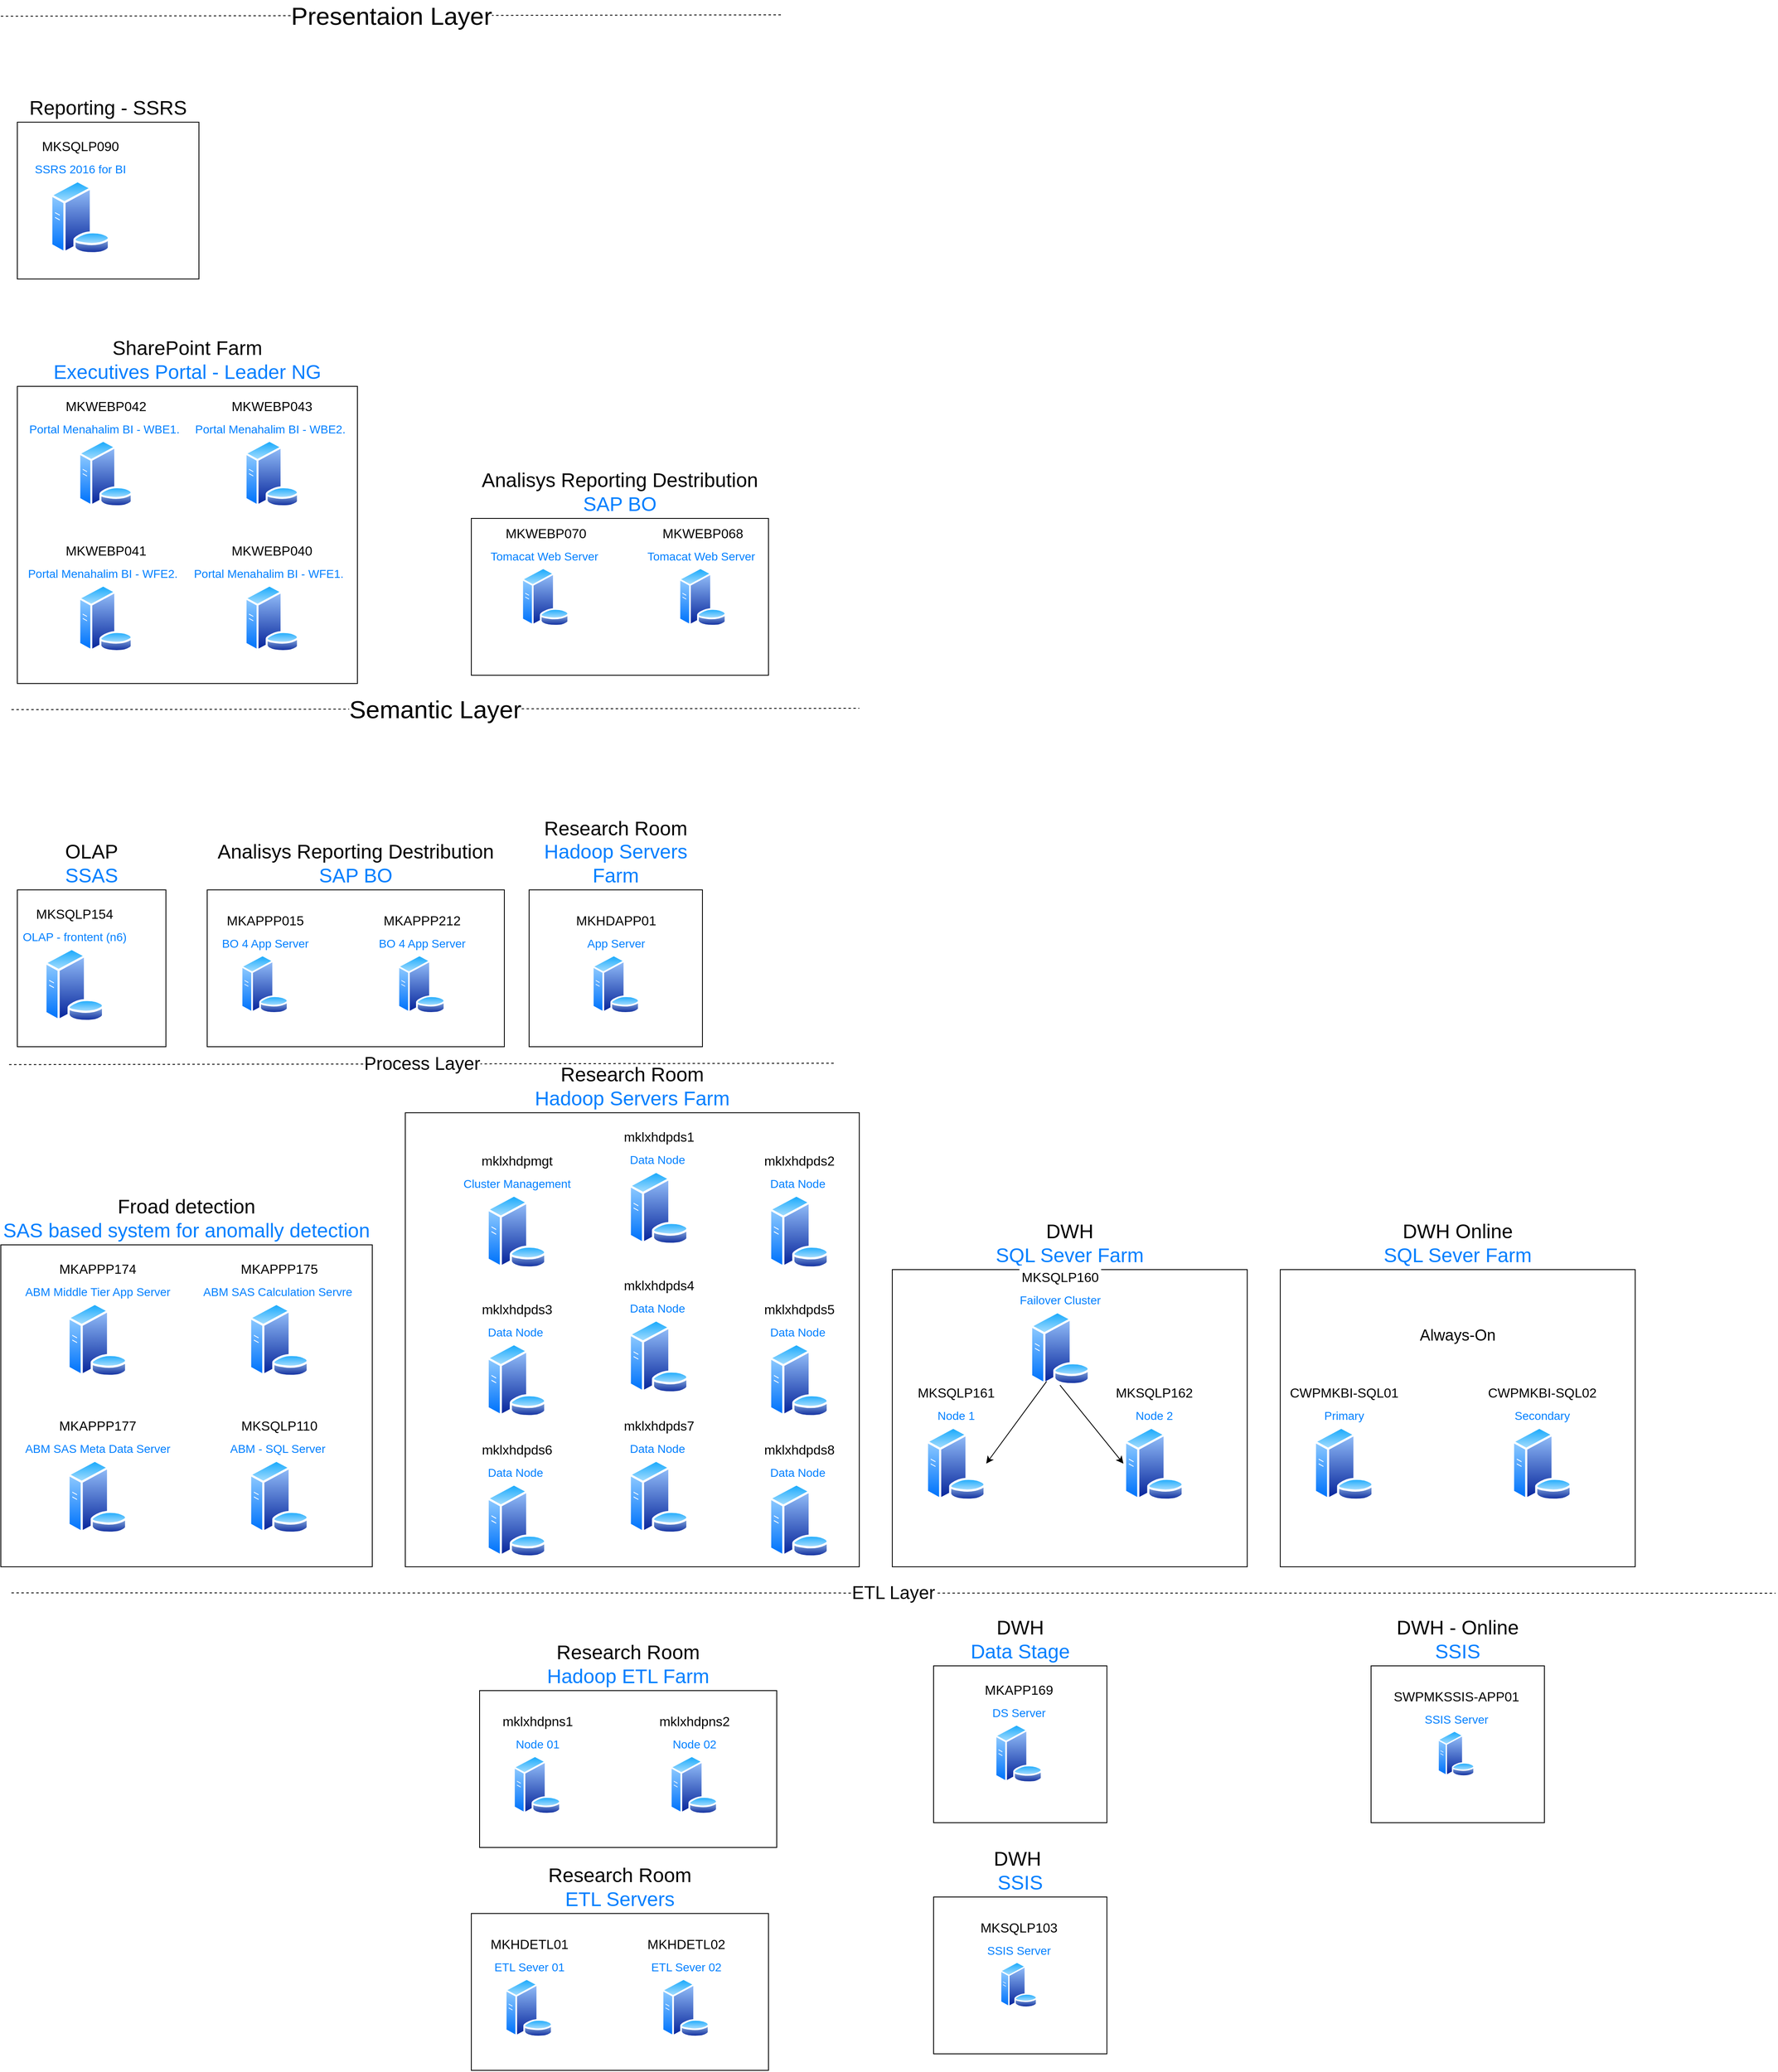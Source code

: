 <mxfile version="14.5.7" type="github">
  <diagram name="Page-1" id="c37626ed-c26b-45fb-9056-f9ebc6bb27b6">
    <mxGraphModel dx="1182" dy="1582" grid="1" gridSize="10" guides="1" tooltips="1" connect="1" arrows="1" fold="1" page="1" pageScale="1" pageWidth="1100" pageHeight="850" background="#ffffff" math="0" shadow="0">
      <root>
        <mxCell id="0" />
        <mxCell id="1" parent="0" />
        <mxCell id="8NVAOUmw6MS0x2K47sJc-16" value="&lt;font style=&quot;font-size: 30px&quot;&gt;Presentaion Layer&lt;/font&gt;" style="endArrow=none;dashed=1;html=1;fontSize=22;exitX=1;exitY=1;exitDx=0;exitDy=0;" parent="1" edge="1">
          <mxGeometry width="50" height="50" relative="1" as="geometry">
            <mxPoint x="29.999" y="-798.355" as="sourcePoint" />
            <mxPoint x="977.14" y="-800" as="targetPoint" />
          </mxGeometry>
        </mxCell>
        <mxCell id="8NVAOUmw6MS0x2K47sJc-18" value="Process Layer" style="endArrow=none;dashed=1;html=1;fontSize=22;exitX=1;exitY=1;exitDx=0;exitDy=0;" parent="1" edge="1">
          <mxGeometry width="50" height="50" relative="1" as="geometry">
            <mxPoint x="39.999" y="471.645" as="sourcePoint" />
            <mxPoint x="1040" y="470" as="targetPoint" />
          </mxGeometry>
        </mxCell>
        <mxCell id="8NVAOUmw6MS0x2K47sJc-25" value="ETL Layer" style="endArrow=none;dashed=1;html=1;fontSize=22;exitX=1;exitY=1;exitDx=0;exitDy=0;" parent="1" edge="1">
          <mxGeometry width="50" height="50" relative="1" as="geometry">
            <mxPoint x="42.859" y="1111.645" as="sourcePoint" />
            <mxPoint x="2180" y="1112" as="targetPoint" />
          </mxGeometry>
        </mxCell>
        <mxCell id="8NVAOUmw6MS0x2K47sJc-28" value="" style="group" parent="1" vertex="1" connectable="0">
          <mxGeometry x="50" y="-350" width="412" height="360" as="geometry" />
        </mxCell>
        <mxCell id="8NVAOUmw6MS0x2K47sJc-19" value="&lt;font style=&quot;font-size: 24px&quot;&gt;SharePoint Farm&lt;br&gt;&lt;font color=&quot;#007fff&quot;&gt;Executives Portal - Leader NG&lt;/font&gt;&lt;br&gt;&lt;/font&gt;" style="rounded=0;whiteSpace=wrap;html=1;labelPosition=center;verticalLabelPosition=top;align=center;verticalAlign=bottom;" parent="8NVAOUmw6MS0x2K47sJc-28" vertex="1">
          <mxGeometry width="412" height="360" as="geometry" />
        </mxCell>
        <mxCell id="8NVAOUmw6MS0x2K47sJc-12" value="&lt;span style=&quot;font-size: 16px&quot;&gt;MKWEBP041&lt;/span&gt;&lt;br style=&quot;font-size: 18px&quot;&gt;&lt;font color=&quot;#007fff&quot;&gt;&lt;span style=&quot;font-size: 14px&quot;&gt;Portal Menahalim BI - WFE2.&amp;nbsp;&amp;nbsp;&lt;/span&gt;&lt;/font&gt;" style="aspect=fixed;perimeter=ellipsePerimeter;html=1;align=center;shadow=0;dashed=0;spacingTop=3;image;image=img/lib/active_directory/database_server.svg;labelPosition=center;verticalLabelPosition=top;verticalAlign=bottom;fontSize=22;" parent="8NVAOUmw6MS0x2K47sJc-28" vertex="1">
          <mxGeometry x="73.244" y="240" width="67.085" height="81.81" as="geometry" />
        </mxCell>
        <mxCell id="8NVAOUmw6MS0x2K47sJc-13" value="&lt;font style=&quot;font-size: 16px&quot;&gt;MKWEBP042&lt;/font&gt;&lt;br style=&quot;font-size: 18px&quot;&gt;&lt;font color=&quot;#007fff&quot;&gt;&lt;span style=&quot;font-size: 14px&quot;&gt;Portal Menahalim BI - WBE1.&amp;nbsp;&lt;/span&gt;&lt;/font&gt;" style="aspect=fixed;perimeter=ellipsePerimeter;html=1;align=center;shadow=0;dashed=0;spacingTop=3;image;image=img/lib/active_directory/database_server.svg;labelPosition=center;verticalLabelPosition=top;verticalAlign=bottom;fontSize=22;" parent="8NVAOUmw6MS0x2K47sJc-28" vertex="1">
          <mxGeometry x="73.244" y="64.615" width="67.085" height="81.81" as="geometry" />
        </mxCell>
        <mxCell id="8NVAOUmw6MS0x2K47sJc-14" value="&lt;font style=&quot;font-size: 16px&quot;&gt;MKWEBP043&lt;/font&gt;&lt;br style=&quot;font-size: 18px&quot;&gt;&lt;font color=&quot;#007fff&quot;&gt;&lt;span style=&quot;font-size: 14px&quot;&gt;Portal Menahalim BI - WBE2.&amp;nbsp;&lt;/span&gt;&lt;/font&gt;" style="aspect=fixed;perimeter=ellipsePerimeter;html=1;align=center;shadow=0;dashed=0;spacingTop=3;image;image=img/lib/active_directory/database_server.svg;labelPosition=center;verticalLabelPosition=top;verticalAlign=bottom;fontSize=22;" parent="8NVAOUmw6MS0x2K47sJc-28" vertex="1">
          <mxGeometry x="274.667" y="64.615" width="67.085" height="81.81" as="geometry" />
        </mxCell>
        <mxCell id="8NVAOUmw6MS0x2K47sJc-15" value="&lt;span style=&quot;font-size: 16px&quot;&gt;MKWEBP040&lt;br&gt;&lt;/span&gt;&lt;font color=&quot;#007fff&quot;&gt;&lt;span style=&quot;font-size: 14px&quot;&gt;Portal Menahalim BI - WFE1.&amp;nbsp;&amp;nbsp;&lt;/span&gt;&lt;/font&gt;" style="aspect=fixed;perimeter=ellipsePerimeter;html=1;align=center;shadow=0;dashed=0;spacingTop=3;image;image=img/lib/active_directory/database_server.svg;labelPosition=center;verticalLabelPosition=top;verticalAlign=bottom;fontSize=22;" parent="8NVAOUmw6MS0x2K47sJc-28" vertex="1">
          <mxGeometry x="274.667" y="240" width="67.085" height="81.81" as="geometry" />
        </mxCell>
        <mxCell id="8NVAOUmw6MS0x2K47sJc-29" value="" style="group" parent="1" vertex="1" connectable="0">
          <mxGeometry x="30" y="690" width="450" height="390" as="geometry" />
        </mxCell>
        <mxCell id="8NVAOUmw6MS0x2K47sJc-30" value="&lt;font style=&quot;font-size: 24px&quot;&gt;Froad detection&lt;br&gt;&lt;font color=&quot;#007fff&quot;&gt;SAS based system for anomally detection&lt;/font&gt;&lt;br&gt;&lt;/font&gt;" style="rounded=0;whiteSpace=wrap;html=1;labelPosition=center;verticalLabelPosition=top;align=center;verticalAlign=bottom;" parent="8NVAOUmw6MS0x2K47sJc-29" vertex="1">
          <mxGeometry width="450" height="390" as="geometry" />
        </mxCell>
        <mxCell id="8NVAOUmw6MS0x2K47sJc-31" value="&lt;span style=&quot;font-size: 16px&quot;&gt;MKAPPP177&lt;/span&gt;&lt;br style=&quot;font-size: 18px&quot;&gt;&lt;font color=&quot;#007fff&quot;&gt;&lt;span style=&quot;font-size: 14px&quot;&gt;ABM SAS Meta Data Server&lt;/span&gt;&lt;/font&gt;" style="aspect=fixed;perimeter=ellipsePerimeter;html=1;align=center;shadow=0;dashed=0;spacingTop=3;image;image=img/lib/active_directory/database_server.svg;labelPosition=center;verticalLabelPosition=top;verticalAlign=bottom;fontSize=22;" parent="8NVAOUmw6MS0x2K47sJc-29" vertex="1">
          <mxGeometry x="80" y="260" width="73.8" height="90" as="geometry" />
        </mxCell>
        <mxCell id="8NVAOUmw6MS0x2K47sJc-32" value="&lt;font style=&quot;font-size: 16px&quot;&gt;MKAPPP174&lt;/font&gt;&lt;br style=&quot;font-size: 18px&quot;&gt;&lt;font color=&quot;#007fff&quot;&gt;&lt;span style=&quot;font-size: 14px&quot;&gt;ABM Middle Tier App Server&lt;/span&gt;&lt;/font&gt;" style="aspect=fixed;perimeter=ellipsePerimeter;html=1;align=center;shadow=0;dashed=0;spacingTop=3;image;image=img/lib/active_directory/database_server.svg;labelPosition=center;verticalLabelPosition=top;verticalAlign=bottom;fontSize=22;" parent="8NVAOUmw6MS0x2K47sJc-29" vertex="1">
          <mxGeometry x="80" y="70" width="73.8" height="90" as="geometry" />
        </mxCell>
        <mxCell id="8NVAOUmw6MS0x2K47sJc-33" value="&lt;font style=&quot;font-size: 16px&quot;&gt;MKAPPP175&lt;/font&gt;&lt;br style=&quot;font-size: 18px&quot;&gt;&lt;font color=&quot;#007fff&quot;&gt;&lt;span style=&quot;font-size: 14px&quot;&gt;ABM SAS Calculation Servre&amp;nbsp;&lt;/span&gt;&lt;/font&gt;" style="aspect=fixed;perimeter=ellipsePerimeter;html=1;align=center;shadow=0;dashed=0;spacingTop=3;image;image=img/lib/active_directory/database_server.svg;labelPosition=center;verticalLabelPosition=top;verticalAlign=bottom;fontSize=22;" parent="8NVAOUmw6MS0x2K47sJc-29" vertex="1">
          <mxGeometry x="300" y="70" width="73.8" height="90" as="geometry" />
        </mxCell>
        <mxCell id="8NVAOUmw6MS0x2K47sJc-34" value="&lt;span style=&quot;font-size: 16px&quot;&gt;MKSQLP110&lt;/span&gt;&lt;br&gt;&lt;font color=&quot;#007fff&quot;&gt;&lt;span style=&quot;font-size: 14px&quot;&gt;ABM - SQL Server&amp;nbsp;&lt;/span&gt;&lt;/font&gt;" style="aspect=fixed;perimeter=ellipsePerimeter;html=1;align=center;shadow=0;dashed=0;spacingTop=3;image;image=img/lib/active_directory/database_server.svg;labelPosition=center;verticalLabelPosition=top;verticalAlign=bottom;fontSize=22;" parent="8NVAOUmw6MS0x2K47sJc-29" vertex="1">
          <mxGeometry x="300" y="260" width="73.8" height="90" as="geometry" />
        </mxCell>
        <mxCell id="8NVAOUmw6MS0x2K47sJc-35" value="" style="group" parent="1" vertex="1" connectable="0">
          <mxGeometry x="280" y="260" width="360" height="190" as="geometry" />
        </mxCell>
        <mxCell id="8NVAOUmw6MS0x2K47sJc-36" value="&lt;font style=&quot;font-size: 24px&quot;&gt;Analisys Reporting Destribution&lt;br&gt;&lt;font color=&quot;#007fff&quot;&gt;SAP BO&lt;/font&gt;&lt;br&gt;&lt;/font&gt;" style="rounded=0;whiteSpace=wrap;html=1;labelPosition=center;verticalLabelPosition=top;align=center;verticalAlign=bottom;" parent="8NVAOUmw6MS0x2K47sJc-35" vertex="1">
          <mxGeometry width="360" height="190" as="geometry" />
        </mxCell>
        <mxCell id="8NVAOUmw6MS0x2K47sJc-37" value="&lt;font style=&quot;font-size: 16px&quot;&gt;MKAPPP015&lt;/font&gt;&lt;br style=&quot;font-size: 18px&quot;&gt;&lt;font color=&quot;#007fff&quot;&gt;&lt;span style=&quot;font-size: 14px&quot;&gt;BO 4 App Server&lt;/span&gt;&lt;/font&gt;" style="aspect=fixed;perimeter=ellipsePerimeter;html=1;align=center;shadow=0;dashed=0;spacingTop=3;image;image=img/lib/active_directory/database_server.svg;labelPosition=center;verticalLabelPosition=top;verticalAlign=bottom;fontSize=22;" parent="8NVAOUmw6MS0x2K47sJc-35" vertex="1">
          <mxGeometry x="40" y="78.111" width="59.04" height="72" as="geometry" />
        </mxCell>
        <mxCell id="8NVAOUmw6MS0x2K47sJc-40" value="&lt;font style=&quot;font-size: 16px&quot;&gt;MKAPPP212&lt;/font&gt;&lt;br style=&quot;font-size: 18px&quot;&gt;&lt;font color=&quot;#007fff&quot;&gt;&lt;span style=&quot;font-size: 14px&quot;&gt;BO 4 App Server&lt;/span&gt;&lt;/font&gt;" style="aspect=fixed;perimeter=ellipsePerimeter;html=1;align=center;shadow=0;dashed=0;spacingTop=3;image;image=img/lib/active_directory/database_server.svg;labelPosition=center;verticalLabelPosition=top;verticalAlign=bottom;fontSize=22;" parent="8NVAOUmw6MS0x2K47sJc-35" vertex="1">
          <mxGeometry x="230" y="78.111" width="59.04" height="72" as="geometry" />
        </mxCell>
        <mxCell id="8NVAOUmw6MS0x2K47sJc-17" value="&lt;font style=&quot;font-size: 30px&quot;&gt;Semantic Layer&lt;/font&gt;" style="endArrow=none;dashed=1;html=1;fontSize=22;exitX=1;exitY=1;exitDx=0;exitDy=0;" parent="1" edge="1">
          <mxGeometry width="50" height="50" relative="1" as="geometry">
            <mxPoint x="42.859" y="41.645" as="sourcePoint" />
            <mxPoint x="1070" y="40" as="targetPoint" />
          </mxGeometry>
        </mxCell>
        <mxCell id="8NVAOUmw6MS0x2K47sJc-43" value="" style="group" parent="1" vertex="1" connectable="0">
          <mxGeometry x="50" y="260" width="180" height="190" as="geometry" />
        </mxCell>
        <mxCell id="8NVAOUmw6MS0x2K47sJc-26" value="&lt;span style=&quot;font-size: 24px&quot;&gt;OLAP&lt;/span&gt;&lt;br style=&quot;font-size: 24px&quot;&gt;&lt;font color=&quot;#007fff&quot; style=&quot;font-size: 24px&quot;&gt;SSAS&lt;/font&gt;" style="rounded=0;whiteSpace=wrap;html=1;labelPosition=center;verticalLabelPosition=top;align=center;verticalAlign=bottom;" parent="8NVAOUmw6MS0x2K47sJc-43" vertex="1">
          <mxGeometry width="180" height="190" as="geometry" />
        </mxCell>
        <mxCell id="8NVAOUmw6MS0x2K47sJc-11" value="&lt;font style=&quot;font-size: 16px&quot;&gt;MKSQLP154&lt;/font&gt;&lt;br style=&quot;font-size: 18px&quot;&gt;&lt;font color=&quot;#007fff&quot; style=&quot;font-size: 14px&quot;&gt;OLAP - frontent (n6)&lt;/font&gt;" style="aspect=fixed;perimeter=ellipsePerimeter;html=1;align=center;shadow=0;dashed=0;spacingTop=3;image;image=img/lib/active_directory/database_server.svg;labelPosition=center;verticalLabelPosition=top;verticalAlign=bottom;fontSize=22;" parent="8NVAOUmw6MS0x2K47sJc-43" vertex="1">
          <mxGeometry x="32" y="70" width="73.8" height="90" as="geometry" />
        </mxCell>
        <mxCell id="8NVAOUmw6MS0x2K47sJc-44" value="" style="group" parent="1" vertex="1" connectable="0">
          <mxGeometry x="50" y="-670" width="220" height="190" as="geometry" />
        </mxCell>
        <mxCell id="8NVAOUmw6MS0x2K47sJc-45" value="&lt;font style=&quot;font-size: 24px&quot;&gt;Reporting - SSRS&lt;/font&gt;" style="rounded=0;whiteSpace=wrap;html=1;labelPosition=center;verticalLabelPosition=top;align=center;verticalAlign=bottom;" parent="8NVAOUmw6MS0x2K47sJc-44" vertex="1">
          <mxGeometry width="220.0" height="190" as="geometry" />
        </mxCell>
        <mxCell id="8NVAOUmw6MS0x2K47sJc-46" value="&lt;font style=&quot;font-size: 16px&quot;&gt;MKSQLP090&lt;/font&gt;&lt;br style=&quot;font-size: 18px&quot;&gt;&lt;font color=&quot;#007fff&quot;&gt;&lt;span style=&quot;font-size: 14px&quot;&gt;SSRS 2016 for BI&lt;/span&gt;&lt;/font&gt;" style="aspect=fixed;perimeter=ellipsePerimeter;html=1;align=center;shadow=0;dashed=0;spacingTop=3;image;image=img/lib/active_directory/database_server.svg;labelPosition=center;verticalLabelPosition=top;verticalAlign=bottom;fontSize=22;" parent="8NVAOUmw6MS0x2K47sJc-44" vertex="1">
          <mxGeometry x="39.111" y="70" width="73.8" height="90" as="geometry" />
        </mxCell>
        <mxCell id="kpU_jAiQaR-Scrp2Td4S-7" value="" style="group" vertex="1" connectable="0" parent="1">
          <mxGeometry x="600" y="-190" width="360" height="190" as="geometry" />
        </mxCell>
        <mxCell id="kpU_jAiQaR-Scrp2Td4S-2" value="&lt;font style=&quot;font-size: 24px&quot;&gt;Analisys Reporting Destribution&lt;br&gt;&lt;font color=&quot;#007fff&quot;&gt;SAP BO&lt;/font&gt;&lt;br&gt;&lt;/font&gt;" style="rounded=0;whiteSpace=wrap;html=1;labelPosition=center;verticalLabelPosition=top;align=center;verticalAlign=bottom;container=1;" vertex="1" parent="kpU_jAiQaR-Scrp2Td4S-7">
          <mxGeometry width="360" height="190" as="geometry" />
        </mxCell>
        <mxCell id="kpU_jAiQaR-Scrp2Td4S-4" value="&lt;font style=&quot;font-size: 16px&quot;&gt;MKWEBP070&lt;/font&gt;&lt;br style=&quot;font-size: 18px&quot;&gt;&lt;font color=&quot;#007fff&quot;&gt;&lt;span style=&quot;font-size: 14px&quot;&gt;Tomacat Web Server&amp;nbsp;&lt;/span&gt;&lt;/font&gt;" style="aspect=fixed;perimeter=ellipsePerimeter;html=1;align=center;shadow=0;dashed=0;spacingTop=3;image;image=img/lib/active_directory/database_server.svg;labelPosition=center;verticalLabelPosition=top;verticalAlign=bottom;fontSize=22;" vertex="1" parent="kpU_jAiQaR-Scrp2Td4S-2">
          <mxGeometry x="60" y="59" width="59.04" height="72" as="geometry" />
        </mxCell>
        <mxCell id="kpU_jAiQaR-Scrp2Td4S-5" value="&lt;font style=&quot;font-size: 16px&quot;&gt;MKWEBP068&lt;/font&gt;&lt;br style=&quot;font-size: 18px&quot;&gt;&lt;font color=&quot;#007fff&quot;&gt;&lt;span style=&quot;font-size: 14px&quot;&gt;Tomacat Web Server&amp;nbsp;&lt;/span&gt;&lt;/font&gt;" style="aspect=fixed;perimeter=ellipsePerimeter;html=1;align=center;shadow=0;dashed=0;spacingTop=3;image;image=img/lib/active_directory/database_server.svg;labelPosition=center;verticalLabelPosition=top;verticalAlign=bottom;fontSize=22;" vertex="1" parent="kpU_jAiQaR-Scrp2Td4S-2">
          <mxGeometry x="250.48" y="59" width="59.04" height="72" as="geometry" />
        </mxCell>
        <mxCell id="kpU_jAiQaR-Scrp2Td4S-8" value="" style="group" vertex="1" connectable="0" parent="1">
          <mxGeometry x="520" y="530" width="550" height="550" as="geometry" />
        </mxCell>
        <mxCell id="kpU_jAiQaR-Scrp2Td4S-9" value="&lt;font style=&quot;font-size: 24px&quot;&gt;Research Room&lt;br&gt;&lt;font color=&quot;#007fff&quot;&gt;Hadoop Servers Farm&lt;/font&gt;&lt;br&gt;&lt;/font&gt;" style="rounded=0;whiteSpace=wrap;html=1;labelPosition=center;verticalLabelPosition=top;align=center;verticalAlign=bottom;" vertex="1" parent="kpU_jAiQaR-Scrp2Td4S-8">
          <mxGeometry width="550" height="550" as="geometry" />
        </mxCell>
        <mxCell id="kpU_jAiQaR-Scrp2Td4S-11" value="&lt;font style=&quot;font-size: 16px&quot;&gt;mklxhdpmgt&lt;/font&gt;&lt;br style=&quot;font-size: 18px&quot;&gt;&lt;font color=&quot;#007fff&quot;&gt;&lt;span style=&quot;font-size: 14px&quot;&gt;Cluster Management&lt;/span&gt;&lt;/font&gt;" style="aspect=fixed;perimeter=ellipsePerimeter;html=1;align=center;shadow=0;dashed=0;spacingTop=3;image;image=img/lib/active_directory/database_server.svg;labelPosition=center;verticalLabelPosition=top;verticalAlign=bottom;fontSize=22;" vertex="1" parent="kpU_jAiQaR-Scrp2Td4S-8">
          <mxGeometry x="97.778" y="98.718" width="73.8" height="90" as="geometry" />
        </mxCell>
        <mxCell id="kpU_jAiQaR-Scrp2Td4S-12" value="&lt;font style=&quot;font-size: 16px&quot;&gt;mklxhdpds1&lt;/font&gt;&lt;br style=&quot;font-size: 18px&quot;&gt;&lt;font color=&quot;#007fff&quot;&gt;&lt;span style=&quot;font-size: 14px&quot;&gt;Data Node&amp;nbsp;&lt;/span&gt;&lt;/font&gt;" style="aspect=fixed;perimeter=ellipsePerimeter;html=1;align=center;shadow=0;dashed=0;spacingTop=3;image;image=img/lib/active_directory/database_server.svg;labelPosition=center;verticalLabelPosition=top;verticalAlign=bottom;fontSize=22;" vertex="1" parent="kpU_jAiQaR-Scrp2Td4S-8">
          <mxGeometry x="269.997" y="69.998" width="73.8" height="90" as="geometry" />
        </mxCell>
        <mxCell id="kpU_jAiQaR-Scrp2Td4S-13" value="&lt;font style=&quot;font-size: 16px&quot;&gt;mklxhdpds2&lt;/font&gt;&lt;br style=&quot;font-size: 18px&quot;&gt;&lt;font color=&quot;#007fff&quot;&gt;&lt;span style=&quot;font-size: 14px&quot;&gt;Data Node&amp;nbsp;&lt;/span&gt;&lt;/font&gt;" style="aspect=fixed;perimeter=ellipsePerimeter;html=1;align=center;shadow=0;dashed=0;spacingTop=3;image;image=img/lib/active_directory/database_server.svg;labelPosition=center;verticalLabelPosition=top;verticalAlign=bottom;fontSize=22;" vertex="1" parent="kpU_jAiQaR-Scrp2Td4S-8">
          <mxGeometry x="439.997" y="98.717" width="73.8" height="90" as="geometry" />
        </mxCell>
        <mxCell id="kpU_jAiQaR-Scrp2Td4S-14" value="&lt;font style=&quot;font-size: 16px&quot;&gt;mklxhdpds3&lt;/font&gt;&lt;br style=&quot;font-size: 18px&quot;&gt;&lt;font color=&quot;#007fff&quot;&gt;&lt;span style=&quot;font-size: 14px&quot;&gt;Data Node&amp;nbsp;&lt;/span&gt;&lt;/font&gt;" style="aspect=fixed;perimeter=ellipsePerimeter;html=1;align=center;shadow=0;dashed=0;spacingTop=3;image;image=img/lib/active_directory/database_server.svg;labelPosition=center;verticalLabelPosition=top;verticalAlign=bottom;fontSize=22;" vertex="1" parent="kpU_jAiQaR-Scrp2Td4S-8">
          <mxGeometry x="97.778" y="278.718" width="73.8" height="90" as="geometry" />
        </mxCell>
        <mxCell id="kpU_jAiQaR-Scrp2Td4S-15" value="&lt;font style=&quot;font-size: 16px&quot;&gt;mklxhdpds4&lt;/font&gt;&lt;br style=&quot;font-size: 18px&quot;&gt;&lt;font color=&quot;#007fff&quot;&gt;&lt;span style=&quot;font-size: 14px&quot;&gt;Data Node&amp;nbsp;&lt;/span&gt;&lt;/font&gt;" style="aspect=fixed;perimeter=ellipsePerimeter;html=1;align=center;shadow=0;dashed=0;spacingTop=3;image;image=img/lib/active_directory/database_server.svg;labelPosition=center;verticalLabelPosition=top;verticalAlign=bottom;fontSize=22;" vertex="1" parent="kpU_jAiQaR-Scrp2Td4S-8">
          <mxGeometry x="269.997" y="249.998" width="73.8" height="90" as="geometry" />
        </mxCell>
        <mxCell id="kpU_jAiQaR-Scrp2Td4S-16" value="&lt;font style=&quot;font-size: 16px&quot;&gt;mklxhdpds5&lt;/font&gt;&lt;br style=&quot;font-size: 18px&quot;&gt;&lt;font color=&quot;#007fff&quot;&gt;&lt;span style=&quot;font-size: 14px&quot;&gt;Data Node&amp;nbsp;&lt;/span&gt;&lt;/font&gt;" style="aspect=fixed;perimeter=ellipsePerimeter;html=1;align=center;shadow=0;dashed=0;spacingTop=3;image;image=img/lib/active_directory/database_server.svg;labelPosition=center;verticalLabelPosition=top;verticalAlign=bottom;fontSize=22;" vertex="1" parent="kpU_jAiQaR-Scrp2Td4S-8">
          <mxGeometry x="439.997" y="278.717" width="73.8" height="90" as="geometry" />
        </mxCell>
        <mxCell id="kpU_jAiQaR-Scrp2Td4S-17" value="&lt;font style=&quot;font-size: 16px&quot;&gt;mklxhdpds6&lt;/font&gt;&lt;br style=&quot;font-size: 18px&quot;&gt;&lt;font color=&quot;#007fff&quot;&gt;&lt;span style=&quot;font-size: 14px&quot;&gt;Data Node&amp;nbsp;&lt;/span&gt;&lt;/font&gt;" style="aspect=fixed;perimeter=ellipsePerimeter;html=1;align=center;shadow=0;dashed=0;spacingTop=3;image;image=img/lib/active_directory/database_server.svg;labelPosition=center;verticalLabelPosition=top;verticalAlign=bottom;fontSize=22;" vertex="1" parent="kpU_jAiQaR-Scrp2Td4S-8">
          <mxGeometry x="97.778" y="448.718" width="73.8" height="90" as="geometry" />
        </mxCell>
        <mxCell id="kpU_jAiQaR-Scrp2Td4S-18" value="&lt;font style=&quot;font-size: 16px&quot;&gt;mklxhdpds7&lt;/font&gt;&lt;br style=&quot;font-size: 18px&quot;&gt;&lt;font color=&quot;#007fff&quot;&gt;&lt;span style=&quot;font-size: 14px&quot;&gt;Data Node&amp;nbsp;&lt;/span&gt;&lt;/font&gt;" style="aspect=fixed;perimeter=ellipsePerimeter;html=1;align=center;shadow=0;dashed=0;spacingTop=3;image;image=img/lib/active_directory/database_server.svg;labelPosition=center;verticalLabelPosition=top;verticalAlign=bottom;fontSize=22;" vertex="1" parent="kpU_jAiQaR-Scrp2Td4S-8">
          <mxGeometry x="269.997" y="419.998" width="73.8" height="90" as="geometry" />
        </mxCell>
        <mxCell id="kpU_jAiQaR-Scrp2Td4S-19" value="&lt;font style=&quot;font-size: 16px&quot;&gt;mklxhdpds8&lt;/font&gt;&lt;br style=&quot;font-size: 18px&quot;&gt;&lt;font color=&quot;#007fff&quot;&gt;&lt;span style=&quot;font-size: 14px&quot;&gt;Data Node&amp;nbsp;&lt;/span&gt;&lt;/font&gt;" style="aspect=fixed;perimeter=ellipsePerimeter;html=1;align=center;shadow=0;dashed=0;spacingTop=3;image;image=img/lib/active_directory/database_server.svg;labelPosition=center;verticalLabelPosition=top;verticalAlign=bottom;fontSize=22;" vertex="1" parent="kpU_jAiQaR-Scrp2Td4S-8">
          <mxGeometry x="439.997" y="448.717" width="73.8" height="90" as="geometry" />
        </mxCell>
        <mxCell id="kpU_jAiQaR-Scrp2Td4S-24" value="" style="group" vertex="1" connectable="0" parent="1">
          <mxGeometry x="670" y="260" width="210" height="190" as="geometry" />
        </mxCell>
        <mxCell id="kpU_jAiQaR-Scrp2Td4S-36" value="" style="group" vertex="1" connectable="0" parent="kpU_jAiQaR-Scrp2Td4S-24">
          <mxGeometry width="210" height="190" as="geometry" />
        </mxCell>
        <mxCell id="kpU_jAiQaR-Scrp2Td4S-25" value="&lt;font style=&quot;font-size: 24px&quot;&gt;Research Room&lt;br&gt;&lt;font color=&quot;#007fff&quot;&gt;Hadoop Servers Farm&lt;/font&gt;&lt;br&gt;&lt;/font&gt;" style="rounded=0;whiteSpace=wrap;html=1;labelPosition=center;verticalLabelPosition=top;align=center;verticalAlign=bottom;" vertex="1" parent="kpU_jAiQaR-Scrp2Td4S-36">
          <mxGeometry width="210" height="190" as="geometry" />
        </mxCell>
        <mxCell id="kpU_jAiQaR-Scrp2Td4S-37" value="&lt;span style=&quot;font-size: 16px&quot;&gt;MKHDAPP01&lt;br&gt;&lt;/span&gt;&lt;font color=&quot;#007fff&quot;&gt;&lt;span style=&quot;font-size: 14px&quot;&gt;App Server&lt;/span&gt;&lt;/font&gt;" style="aspect=fixed;perimeter=ellipsePerimeter;html=1;align=center;shadow=0;dashed=0;spacingTop=3;image;image=img/lib/active_directory/database_server.svg;labelPosition=center;verticalLabelPosition=top;verticalAlign=bottom;fontSize=22;" vertex="1" parent="kpU_jAiQaR-Scrp2Td4S-36">
          <mxGeometry x="75.48" y="78.111" width="59.04" height="72" as="geometry" />
        </mxCell>
        <mxCell id="kpU_jAiQaR-Scrp2Td4S-38" value="" style="group" vertex="1" connectable="0" parent="1">
          <mxGeometry x="600" y="1500" width="360" height="190" as="geometry" />
        </mxCell>
        <mxCell id="kpU_jAiQaR-Scrp2Td4S-39" value="&lt;font style=&quot;font-size: 24px&quot;&gt;Research Room&lt;br&gt;&lt;font color=&quot;#007fff&quot;&gt;ETL Servers&lt;/font&gt;&lt;br&gt;&lt;/font&gt;" style="rounded=0;whiteSpace=wrap;html=1;labelPosition=center;verticalLabelPosition=top;align=center;verticalAlign=bottom;" vertex="1" parent="kpU_jAiQaR-Scrp2Td4S-38">
          <mxGeometry width="360" height="190" as="geometry" />
        </mxCell>
        <mxCell id="kpU_jAiQaR-Scrp2Td4S-40" value="&lt;font style=&quot;font-size: 16px&quot;&gt;MKHDETL01&lt;/font&gt;&lt;br style=&quot;font-size: 18px&quot;&gt;&lt;font color=&quot;#007fff&quot;&gt;&lt;span style=&quot;font-size: 14px&quot;&gt;ETL Sever 01&lt;/span&gt;&lt;/font&gt;" style="aspect=fixed;perimeter=ellipsePerimeter;html=1;align=center;shadow=0;dashed=0;spacingTop=3;image;image=img/lib/active_directory/database_server.svg;labelPosition=center;verticalLabelPosition=top;verticalAlign=bottom;fontSize=22;" vertex="1" parent="kpU_jAiQaR-Scrp2Td4S-38">
          <mxGeometry x="40" y="78.111" width="59.04" height="72" as="geometry" />
        </mxCell>
        <mxCell id="kpU_jAiQaR-Scrp2Td4S-41" value="&lt;font style=&quot;font-size: 16px&quot;&gt;MKHDETL02&lt;/font&gt;&lt;br style=&quot;font-size: 18px&quot;&gt;&lt;font color=&quot;#007fff&quot;&gt;&lt;span style=&quot;font-size: 14px&quot;&gt;ETL Sever 02&lt;/span&gt;&lt;/font&gt;" style="aspect=fixed;perimeter=ellipsePerimeter;html=1;align=center;shadow=0;dashed=0;spacingTop=3;image;image=img/lib/active_directory/database_server.svg;labelPosition=center;verticalLabelPosition=top;verticalAlign=bottom;fontSize=22;" vertex="1" parent="kpU_jAiQaR-Scrp2Td4S-38">
          <mxGeometry x="230" y="78.111" width="59.04" height="72" as="geometry" />
        </mxCell>
        <mxCell id="kpU_jAiQaR-Scrp2Td4S-44" value="" style="group" vertex="1" connectable="0" parent="1">
          <mxGeometry x="610" y="1230" width="360" height="190" as="geometry" />
        </mxCell>
        <mxCell id="kpU_jAiQaR-Scrp2Td4S-45" value="&lt;font style=&quot;font-size: 24px&quot;&gt;Research Room&lt;br&gt;&lt;font color=&quot;#007fff&quot;&gt;Hadoop ETL Farm&lt;/font&gt;&lt;br&gt;&lt;/font&gt;" style="rounded=0;whiteSpace=wrap;html=1;labelPosition=center;verticalLabelPosition=top;align=center;verticalAlign=bottom;" vertex="1" parent="kpU_jAiQaR-Scrp2Td4S-44">
          <mxGeometry width="360" height="190" as="geometry" />
        </mxCell>
        <mxCell id="kpU_jAiQaR-Scrp2Td4S-46" value="&lt;font style=&quot;font-size: 16px&quot;&gt;mklxhdpns1&lt;/font&gt;&lt;br style=&quot;font-size: 18px&quot;&gt;&lt;font color=&quot;#007fff&quot;&gt;&lt;span style=&quot;font-size: 14px&quot;&gt;Node 01&lt;/span&gt;&lt;/font&gt;" style="aspect=fixed;perimeter=ellipsePerimeter;html=1;align=center;shadow=0;dashed=0;spacingTop=3;image;image=img/lib/active_directory/database_server.svg;labelPosition=center;verticalLabelPosition=top;verticalAlign=bottom;fontSize=22;" vertex="1" parent="kpU_jAiQaR-Scrp2Td4S-44">
          <mxGeometry x="40" y="78.111" width="59.04" height="72" as="geometry" />
        </mxCell>
        <mxCell id="kpU_jAiQaR-Scrp2Td4S-47" value="&lt;font style=&quot;font-size: 16px&quot;&gt;mklxhdpns2&lt;/font&gt;&lt;br style=&quot;font-size: 18px&quot;&gt;&lt;font color=&quot;#007fff&quot;&gt;&lt;span style=&quot;font-size: 14px&quot;&gt;Node 02&lt;/span&gt;&lt;/font&gt;" style="aspect=fixed;perimeter=ellipsePerimeter;html=1;align=center;shadow=0;dashed=0;spacingTop=3;image;image=img/lib/active_directory/database_server.svg;labelPosition=center;verticalLabelPosition=top;verticalAlign=bottom;fontSize=22;" vertex="1" parent="kpU_jAiQaR-Scrp2Td4S-44">
          <mxGeometry x="230" y="78.111" width="59.04" height="72" as="geometry" />
        </mxCell>
        <mxCell id="kpU_jAiQaR-Scrp2Td4S-54" value="" style="group" vertex="1" connectable="0" parent="1">
          <mxGeometry x="1110" y="720" width="430" height="360" as="geometry" />
        </mxCell>
        <mxCell id="kpU_jAiQaR-Scrp2Td4S-48" value="&lt;font style=&quot;font-size: 24px&quot;&gt;DWH&lt;br&gt;&lt;font color=&quot;#007fff&quot;&gt;SQL Sever Farm&lt;/font&gt;&lt;br&gt;&lt;/font&gt;" style="rounded=0;whiteSpace=wrap;html=1;labelPosition=center;verticalLabelPosition=top;align=center;verticalAlign=bottom;" vertex="1" parent="kpU_jAiQaR-Scrp2Td4S-54">
          <mxGeometry width="430" height="360" as="geometry" />
        </mxCell>
        <mxCell id="kpU_jAiQaR-Scrp2Td4S-49" value="&lt;font style=&quot;font-size: 16px&quot;&gt;MKSQLP160&lt;/font&gt;&lt;br style=&quot;font-size: 18px&quot;&gt;&lt;font color=&quot;#007fff&quot;&gt;&lt;span style=&quot;font-size: 14px&quot;&gt;Failover Cluster&lt;/span&gt;&lt;/font&gt;" style="aspect=fixed;perimeter=ellipsePerimeter;html=1;align=center;shadow=0;dashed=0;spacingTop=3;image;image=img/lib/active_directory/database_server.svg;labelPosition=center;verticalLabelPosition=top;verticalAlign=bottom;fontSize=22;" vertex="1" parent="kpU_jAiQaR-Scrp2Td4S-54">
          <mxGeometry x="166.197" y="49.997" width="73.8" height="90" as="geometry" />
        </mxCell>
        <mxCell id="kpU_jAiQaR-Scrp2Td4S-50" value="&lt;font style=&quot;font-size: 16px&quot;&gt;MKSQLP161&lt;/font&gt;&lt;br style=&quot;font-size: 18px&quot;&gt;&lt;font color=&quot;#007fff&quot;&gt;&lt;span style=&quot;font-size: 14px&quot;&gt;Node 1&lt;/span&gt;&lt;/font&gt;" style="aspect=fixed;perimeter=ellipsePerimeter;html=1;align=center;shadow=0;dashed=0;spacingTop=3;image;image=img/lib/active_directory/database_server.svg;labelPosition=center;verticalLabelPosition=top;verticalAlign=bottom;fontSize=22;" vertex="1" parent="kpU_jAiQaR-Scrp2Td4S-54">
          <mxGeometry x="39.997" y="189.997" width="73.8" height="90" as="geometry" />
        </mxCell>
        <mxCell id="kpU_jAiQaR-Scrp2Td4S-51" value="&lt;font style=&quot;font-size: 16px&quot;&gt;MKSQLP162&lt;/font&gt;&lt;br style=&quot;font-size: 18px&quot;&gt;&lt;font color=&quot;#007fff&quot;&gt;&lt;span style=&quot;font-size: 14px&quot;&gt;Node 2&lt;/span&gt;&lt;/font&gt;" style="aspect=fixed;perimeter=ellipsePerimeter;html=1;align=center;shadow=0;dashed=0;spacingTop=3;image;image=img/lib/active_directory/database_server.svg;labelPosition=center;verticalLabelPosition=top;verticalAlign=bottom;fontSize=22;" vertex="1" parent="kpU_jAiQaR-Scrp2Td4S-54">
          <mxGeometry x="279.997" y="189.997" width="73.8" height="90" as="geometry" />
        </mxCell>
        <mxCell id="kpU_jAiQaR-Scrp2Td4S-52" value="" style="endArrow=classic;html=1;exitX=0.5;exitY=1;exitDx=0;exitDy=0;entryX=0;entryY=0.5;entryDx=0;entryDy=0;" edge="1" parent="kpU_jAiQaR-Scrp2Td4S-54" source="kpU_jAiQaR-Scrp2Td4S-49" target="kpU_jAiQaR-Scrp2Td4S-51">
          <mxGeometry width="50" height="50" relative="1" as="geometry">
            <mxPoint x="-90" y="120" as="sourcePoint" />
            <mxPoint x="-40" y="70" as="targetPoint" />
          </mxGeometry>
        </mxCell>
        <mxCell id="kpU_jAiQaR-Scrp2Td4S-53" value="" style="endArrow=classic;html=1;entryX=1;entryY=0.5;entryDx=0;entryDy=0;exitX=0.25;exitY=1;exitDx=0;exitDy=0;" edge="1" parent="kpU_jAiQaR-Scrp2Td4S-54" source="kpU_jAiQaR-Scrp2Td4S-49" target="kpU_jAiQaR-Scrp2Td4S-50">
          <mxGeometry width="50" height="50" relative="1" as="geometry">
            <mxPoint x="213.097" y="149.997" as="sourcePoint" />
            <mxPoint x="289.997" y="244.997" as="targetPoint" />
          </mxGeometry>
        </mxCell>
        <mxCell id="kpU_jAiQaR-Scrp2Td4S-55" value="" style="group" vertex="1" connectable="0" parent="1">
          <mxGeometry x="1160" y="1200" width="210" height="190" as="geometry" />
        </mxCell>
        <mxCell id="kpU_jAiQaR-Scrp2Td4S-56" value="&lt;font style=&quot;font-size: 24px&quot;&gt;DWH&lt;br&gt;&lt;font color=&quot;#007fff&quot;&gt;Data Stage&lt;/font&gt;&lt;br&gt;&lt;/font&gt;" style="rounded=0;whiteSpace=wrap;html=1;labelPosition=center;verticalLabelPosition=top;align=center;verticalAlign=bottom;" vertex="1" parent="kpU_jAiQaR-Scrp2Td4S-55">
          <mxGeometry width="210" height="190" as="geometry" />
        </mxCell>
        <mxCell id="kpU_jAiQaR-Scrp2Td4S-75" value="&lt;font style=&quot;font-size: 16px&quot;&gt;MKAPP169&lt;/font&gt;&lt;br style=&quot;font-size: 18px&quot;&gt;&lt;font color=&quot;#007fff&quot;&gt;&lt;span style=&quot;font-size: 14px&quot;&gt;DS Server&lt;/span&gt;&lt;/font&gt;" style="aspect=fixed;perimeter=ellipsePerimeter;html=1;align=center;shadow=0;dashed=0;spacingTop=3;image;image=img/lib/active_directory/database_server.svg;labelPosition=center;verticalLabelPosition=top;verticalAlign=bottom;fontSize=22;" vertex="1" parent="kpU_jAiQaR-Scrp2Td4S-55">
          <mxGeometry x="73.44" y="70.001" width="59.04" height="72" as="geometry" />
        </mxCell>
        <mxCell id="kpU_jAiQaR-Scrp2Td4S-59" value="" style="group" vertex="1" connectable="0" parent="1">
          <mxGeometry x="1580" y="720" width="430" height="360" as="geometry" />
        </mxCell>
        <mxCell id="kpU_jAiQaR-Scrp2Td4S-60" value="&lt;font style=&quot;font-size: 24px&quot;&gt;DWH Online&lt;br&gt;&lt;font color=&quot;#007fff&quot;&gt;SQL Sever Farm&lt;/font&gt;&lt;br&gt;&lt;/font&gt;" style="rounded=0;whiteSpace=wrap;html=1;labelPosition=center;verticalLabelPosition=top;align=center;verticalAlign=bottom;" vertex="1" parent="kpU_jAiQaR-Scrp2Td4S-59">
          <mxGeometry width="430" height="360" as="geometry" />
        </mxCell>
        <mxCell id="kpU_jAiQaR-Scrp2Td4S-62" value="&lt;font style=&quot;font-size: 16px&quot;&gt;CWPMKBI-SQL01&lt;/font&gt;&lt;br style=&quot;font-size: 18px&quot;&gt;&lt;font color=&quot;#007fff&quot;&gt;&lt;span style=&quot;font-size: 14px&quot;&gt;Primary&lt;/span&gt;&lt;/font&gt;" style="aspect=fixed;perimeter=ellipsePerimeter;html=1;align=center;shadow=0;dashed=0;spacingTop=3;image;image=img/lib/active_directory/database_server.svg;labelPosition=center;verticalLabelPosition=top;verticalAlign=bottom;fontSize=22;" vertex="1" parent="kpU_jAiQaR-Scrp2Td4S-59">
          <mxGeometry x="39.997" y="189.997" width="73.8" height="90" as="geometry" />
        </mxCell>
        <mxCell id="kpU_jAiQaR-Scrp2Td4S-63" value="&lt;font style=&quot;font-size: 16px&quot;&gt;CWPMKBI-SQL02&lt;/font&gt;&lt;br style=&quot;font-size: 18px&quot;&gt;&lt;font color=&quot;#007fff&quot;&gt;&lt;span style=&quot;font-size: 14px&quot;&gt;Secondary&lt;/span&gt;&lt;/font&gt;" style="aspect=fixed;perimeter=ellipsePerimeter;html=1;align=center;shadow=0;dashed=0;spacingTop=3;image;image=img/lib/active_directory/database_server.svg;labelPosition=center;verticalLabelPosition=top;verticalAlign=bottom;fontSize=22;" vertex="1" parent="kpU_jAiQaR-Scrp2Td4S-59">
          <mxGeometry x="279.997" y="189.997" width="73.8" height="90" as="geometry" />
        </mxCell>
        <mxCell id="kpU_jAiQaR-Scrp2Td4S-66" value="&lt;font style=&quot;font-size: 19px&quot;&gt;Always-On&lt;/font&gt;" style="text;html=1;strokeColor=none;fillColor=none;align=center;verticalAlign=middle;whiteSpace=wrap;rounded=0;" vertex="1" parent="kpU_jAiQaR-Scrp2Td4S-59">
          <mxGeometry x="165" y="70" width="100" height="20" as="geometry" />
        </mxCell>
        <mxCell id="kpU_jAiQaR-Scrp2Td4S-78" value="" style="group" vertex="1" connectable="0" parent="1">
          <mxGeometry x="1690" y="1200" width="210" height="190" as="geometry" />
        </mxCell>
        <mxCell id="kpU_jAiQaR-Scrp2Td4S-72" value="&lt;font style=&quot;font-size: 24px&quot;&gt;DWH - Online&lt;br&gt;&lt;font color=&quot;#007fff&quot;&gt;SSIS&lt;/font&gt;&lt;br&gt;&lt;/font&gt;" style="rounded=0;whiteSpace=wrap;html=1;labelPosition=center;verticalLabelPosition=top;align=center;verticalAlign=bottom;" vertex="1" parent="kpU_jAiQaR-Scrp2Td4S-78">
          <mxGeometry width="210" height="190" as="geometry" />
        </mxCell>
        <mxCell id="kpU_jAiQaR-Scrp2Td4S-73" value="&lt;font style=&quot;font-size: 16px&quot;&gt;SWPMKSSIS-APP01&lt;/font&gt;&lt;br style=&quot;font-size: 18px&quot;&gt;&lt;font color=&quot;#007fff&quot;&gt;&lt;span style=&quot;font-size: 14px&quot;&gt;SSIS Server&lt;/span&gt;&lt;/font&gt;" style="aspect=fixed;perimeter=ellipsePerimeter;html=1;align=center;shadow=0;dashed=0;spacingTop=3;image;image=img/lib/active_directory/database_server.svg;labelPosition=center;verticalLabelPosition=top;verticalAlign=bottom;fontSize=22;" vertex="1" parent="kpU_jAiQaR-Scrp2Td4S-78">
          <mxGeometry x="80.001" y="78.111" width="45.92" height="56" as="geometry" />
        </mxCell>
        <mxCell id="kpU_jAiQaR-Scrp2Td4S-79" value="" style="group" vertex="1" connectable="0" parent="1">
          <mxGeometry x="1160" y="1480" width="210" height="190" as="geometry" />
        </mxCell>
        <mxCell id="kpU_jAiQaR-Scrp2Td4S-80" value="&lt;font style=&quot;font-size: 24px&quot;&gt;DWH&amp;nbsp;&lt;br&gt;&lt;font color=&quot;#007fff&quot;&gt;SSIS&lt;/font&gt;&lt;br&gt;&lt;/font&gt;" style="rounded=0;whiteSpace=wrap;html=1;labelPosition=center;verticalLabelPosition=top;align=center;verticalAlign=bottom;" vertex="1" parent="kpU_jAiQaR-Scrp2Td4S-79">
          <mxGeometry width="210" height="190" as="geometry" />
        </mxCell>
        <mxCell id="kpU_jAiQaR-Scrp2Td4S-81" value="&lt;span style=&quot;font-size: 16px&quot;&gt;MKSQLP103&lt;/span&gt;&lt;br style=&quot;font-size: 18px&quot;&gt;&lt;font color=&quot;#007fff&quot;&gt;&lt;span style=&quot;font-size: 14px&quot;&gt;SSIS Server&lt;/span&gt;&lt;/font&gt;" style="aspect=fixed;perimeter=ellipsePerimeter;html=1;align=center;shadow=0;dashed=0;spacingTop=3;image;image=img/lib/active_directory/database_server.svg;labelPosition=center;verticalLabelPosition=top;verticalAlign=bottom;fontSize=22;" vertex="1" parent="kpU_jAiQaR-Scrp2Td4S-79">
          <mxGeometry x="80.001" y="78.111" width="45.92" height="56" as="geometry" />
        </mxCell>
      </root>
    </mxGraphModel>
  </diagram>
</mxfile>
